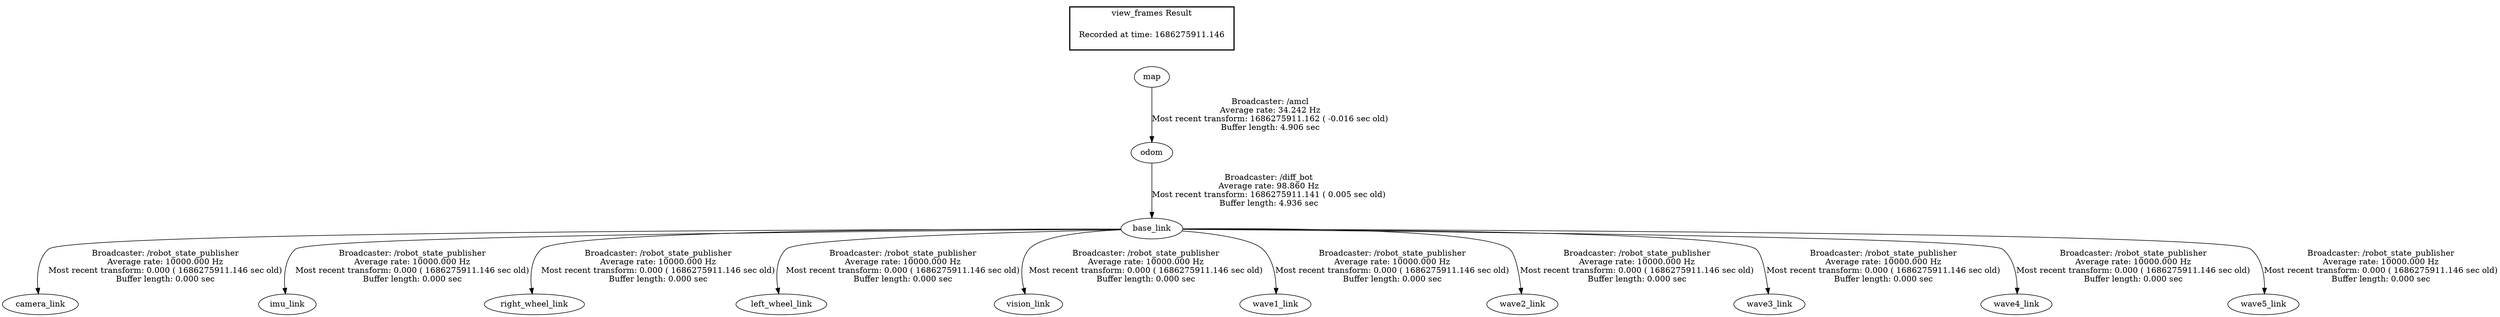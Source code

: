 digraph G {
"base_link" -> "camera_link"[label="Broadcaster: /robot_state_publisher\nAverage rate: 10000.000 Hz\nMost recent transform: 0.000 ( 1686275911.146 sec old)\nBuffer length: 0.000 sec\n"];
"odom" -> "base_link"[label="Broadcaster: /diff_bot\nAverage rate: 98.860 Hz\nMost recent transform: 1686275911.141 ( 0.005 sec old)\nBuffer length: 4.936 sec\n"];
"base_link" -> "imu_link"[label="Broadcaster: /robot_state_publisher\nAverage rate: 10000.000 Hz\nMost recent transform: 0.000 ( 1686275911.146 sec old)\nBuffer length: 0.000 sec\n"];
"base_link" -> "right_wheel_link"[label="Broadcaster: /robot_state_publisher\nAverage rate: 10000.000 Hz\nMost recent transform: 0.000 ( 1686275911.146 sec old)\nBuffer length: 0.000 sec\n"];
"base_link" -> "left_wheel_link"[label="Broadcaster: /robot_state_publisher\nAverage rate: 10000.000 Hz\nMost recent transform: 0.000 ( 1686275911.146 sec old)\nBuffer length: 0.000 sec\n"];
"base_link" -> "vision_link"[label="Broadcaster: /robot_state_publisher\nAverage rate: 10000.000 Hz\nMost recent transform: 0.000 ( 1686275911.146 sec old)\nBuffer length: 0.000 sec\n"];
"base_link" -> "wave1_link"[label="Broadcaster: /robot_state_publisher\nAverage rate: 10000.000 Hz\nMost recent transform: 0.000 ( 1686275911.146 sec old)\nBuffer length: 0.000 sec\n"];
"base_link" -> "wave2_link"[label="Broadcaster: /robot_state_publisher\nAverage rate: 10000.000 Hz\nMost recent transform: 0.000 ( 1686275911.146 sec old)\nBuffer length: 0.000 sec\n"];
"base_link" -> "wave3_link"[label="Broadcaster: /robot_state_publisher\nAverage rate: 10000.000 Hz\nMost recent transform: 0.000 ( 1686275911.146 sec old)\nBuffer length: 0.000 sec\n"];
"base_link" -> "wave4_link"[label="Broadcaster: /robot_state_publisher\nAverage rate: 10000.000 Hz\nMost recent transform: 0.000 ( 1686275911.146 sec old)\nBuffer length: 0.000 sec\n"];
"base_link" -> "wave5_link"[label="Broadcaster: /robot_state_publisher\nAverage rate: 10000.000 Hz\nMost recent transform: 0.000 ( 1686275911.146 sec old)\nBuffer length: 0.000 sec\n"];
"map" -> "odom"[label="Broadcaster: /amcl\nAverage rate: 34.242 Hz\nMost recent transform: 1686275911.162 ( -0.016 sec old)\nBuffer length: 4.906 sec\n"];
edge [style=invis];
 subgraph cluster_legend { style=bold; color=black; label ="view_frames Result";
"Recorded at time: 1686275911.146"[ shape=plaintext ] ;
 }->"map";
}